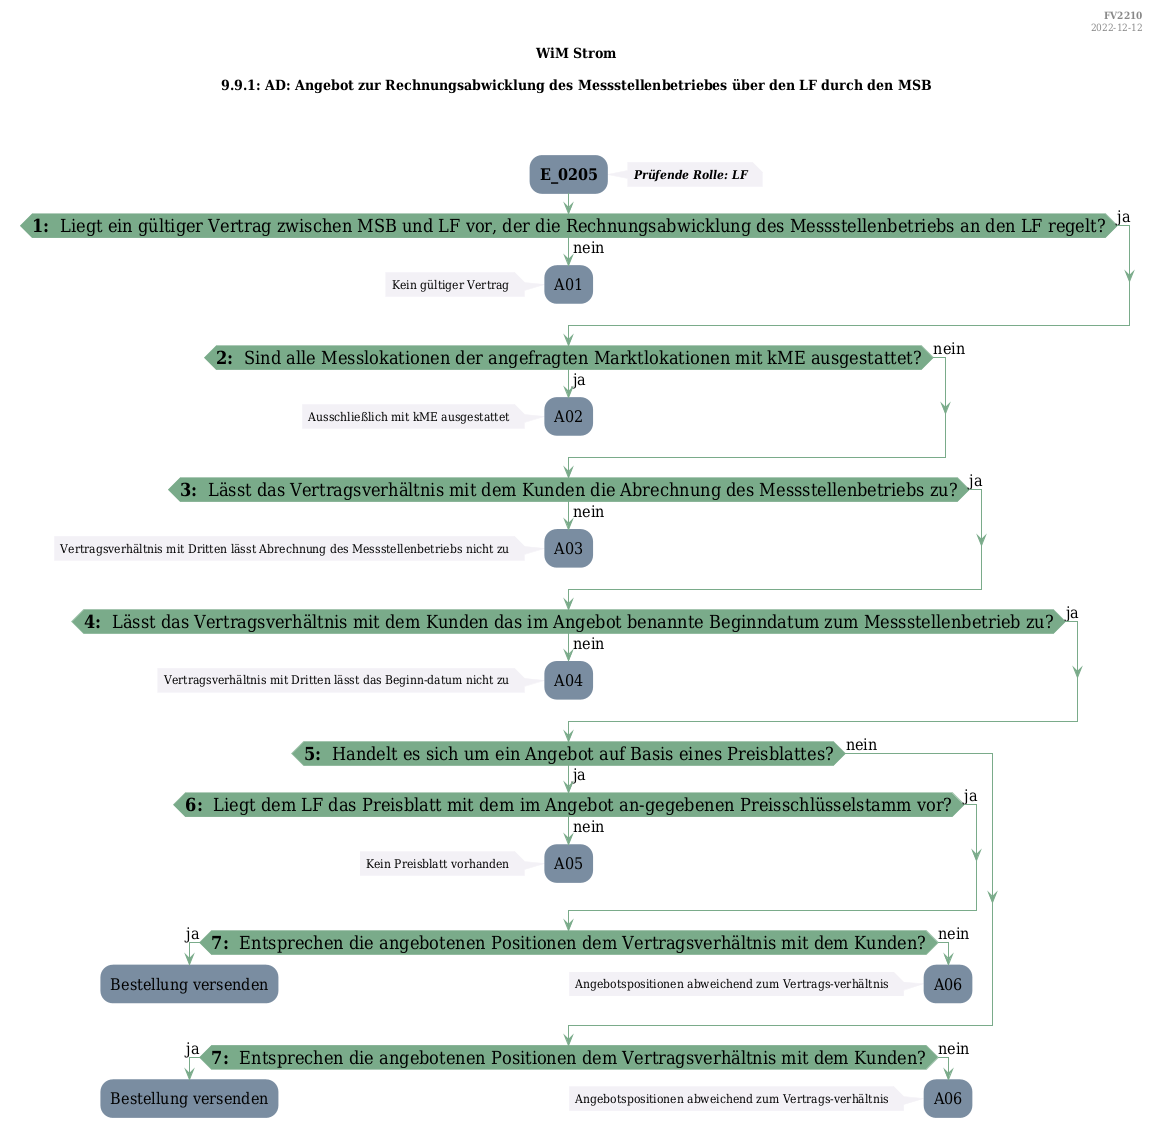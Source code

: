 @startuml
skinparam Shadowing false
skinparam NoteBorderColor #f3f1f6
skinparam NoteBackgroundColor #f3f1f6
skinparam NoteFontSize 12
skinparam ActivityBorderColor none
skinparam ActivityBackgroundColor #7a8da1
skinparam ActivityFontSize 16
skinparam ArrowColor #7aab8a
skinparam ArrowFontSize 16
skinparam ActivityDiamondBackgroundColor #7aab8a
skinparam ActivityDiamondBorderColor #7aab8a
skinparam ActivityDiamondFontSize 18
skinparam defaultFontName DejaVu Serif Condensed
skinparam ActivityEndColor #669580

header
<b>FV2210
2022-12-12
endheader

title
WiM Strom

9.9.1: AD: Angebot zur Rechnungsabwicklung des Messstellenbetriebes über den LF durch den MSB



end title
:<b>E_0205</b>;
note right
<b><i>Prüfende Rolle: LF
end note

if (<b>1: </b> Liegt ein gültiger Vertrag zwischen MSB und LF vor, der die Rechnungsabwicklung des Messstellenbetriebs an den LF regelt?) then (ja)
else (nein)
    :A01;
    note left
        Kein gültiger Vertrag
    endnote
    kill;
endif
if (<b>2: </b> Sind alle Messlokationen der angefragten Marktlokationen mit kME ausgestattet?) then (ja)
    :A02;
    note left
        Ausschließlich mit kME ausgestattet
    endnote
    kill;
else (nein)
endif
if (<b>3: </b> Lässt das Vertragsverhältnis mit dem Kunden die Abrechnung des Messstellenbetriebs zu?) then (ja)
else (nein)
    :A03;
    note left
        Vertragsverhältnis mit Dritten lässt Abrechnung des Messstellenbetriebs nicht zu
    endnote
    kill;
endif
if (<b>4: </b> Lässt das Vertragsverhältnis mit dem Kunden das im Angebot benannte Beginndatum zum Messstellenbetrieb zu?) then (ja)
else (nein)
    :A04;
    note left
        Vertragsverhältnis mit Dritten lässt das Beginn-datum nicht zu
    endnote
    kill;
endif
if (<b>5: </b> Handelt es sich um ein Angebot auf Basis eines Preisblattes?) then (ja)
    if (<b>6: </b> Liegt dem LF das Preisblatt mit dem im Angebot an-gegebenen Preisschlüsselstamm vor?) then (ja)
    else (nein)
        :A05;
        note left
            Kein Preisblatt vorhanden
        endnote
        kill;
    endif
    if (<b>7: </b> Entsprechen die angebotenen Positionen dem Vertragsverhältnis mit dem Kunden?) then (ja)
        :Bestellung versenden;
        kill;
    else (nein)
        :A06;
        note left
            Angebotspositionen abweichend zum Vertrags-verhältnis
        endnote
        kill;
    endif
else (nein)
endif
if (<b>7: </b> Entsprechen die angebotenen Positionen dem Vertragsverhältnis mit dem Kunden?) then (ja)
    :Bestellung versenden;
    kill;
else (nein)
    :A06;
    note left
        Angebotspositionen abweichend zum Vertrags-verhältnis
    endnote
    kill;
endif

@enduml
